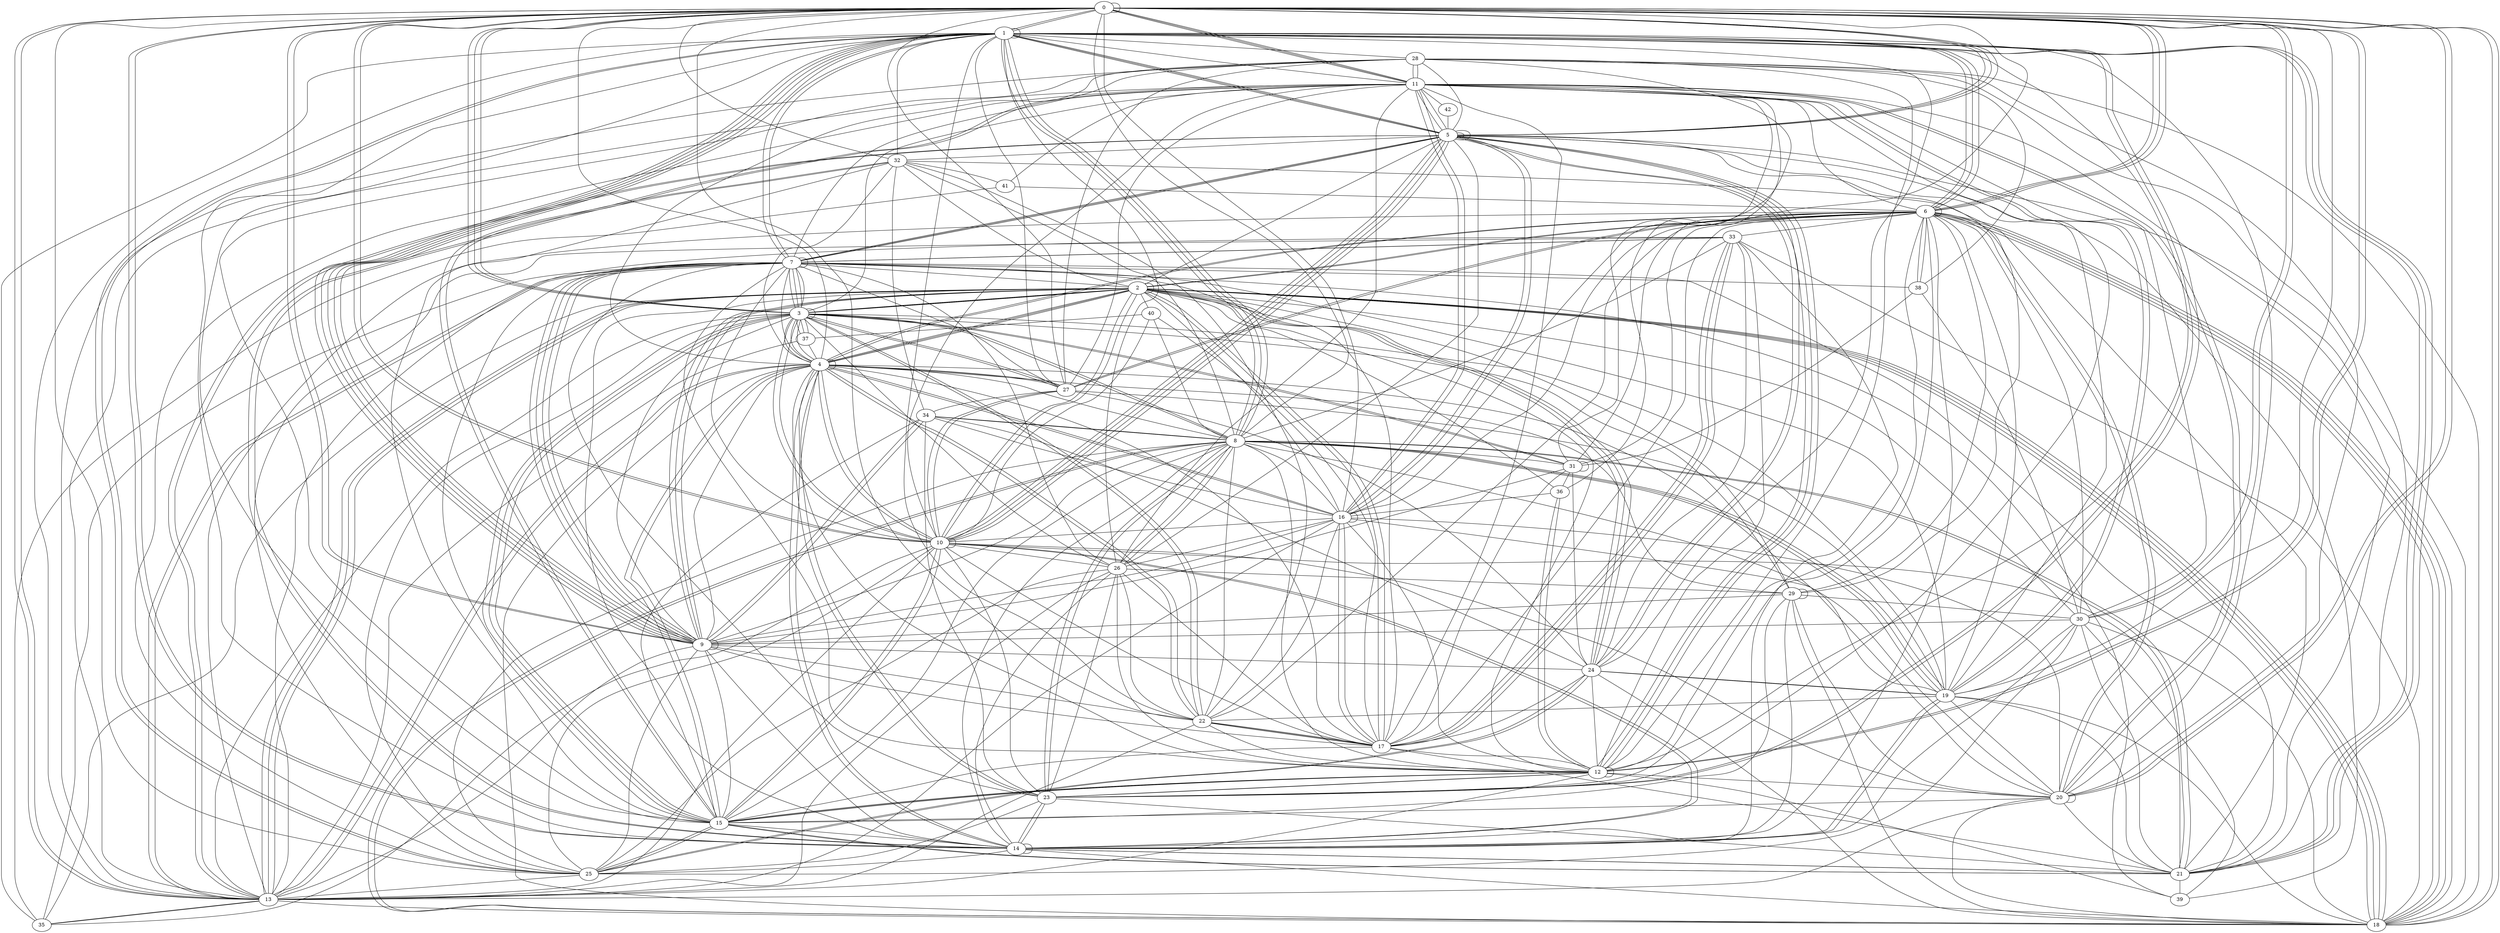 graph G {
0;
1;
2;
3;
4;
5;
6;
7;
8;
9;
10;
11;
12;
13;
14;
15;
16;
17;
18;
19;
20;
21;
22;
23;
24;
25;
26;
27;
28;
29;
30;
31;
32;
33;
34;
35;
36;
37;
38;
39;
40;
41;
42;
25--9 ;
26--14 ;
15--21 ;
12--23 ;
19--11 ;
15--12 ;
4--22 ;
38--30 ;
15--25 ;
17--12 ;
23--14 ;
6--29 ;
5--7 ;
13--6 ;
15--11 ;
5--10 ;
28--12 ;
2--18 ;
7--7 ;
8--3 ;
6--6 ;
1--28 ;
14--25 ;
21--11 ;
27--7 ;
24--2 ;
7--9 ;
0--13 ;
12--33 ;
32--41 ;
34--23 ;
10--4 ;
10--23 ;
26--29 ;
13--18 ;
1--25 ;
2--30 ;
9--24 ;
13--1 ;
25--23 ;
24--1 ;
7--19 ;
0--25 ;
7--3 ;
6--20 ;
2--13 ;
16--16 ;
1--12 ;
19--22 ;
3--37 ;
5--0 ;
4--3 ;
9--0 ;
15--7 ;
11--5 ;
14--30 ;
23--1 ;
11--0 ;
0--3 ;
0--10 ;
13--5 ;
6--1 ;
21--30 ;
15--12 ;
19--18 ;
18--2 ;
5--16 ;
2--24 ;
0--4 ;
39--30 ;
28--20 ;
15--17 ;
4--6 ;
8--4 ;
23--8 ;
22--3 ;
12--16 ;
33--17 ;
12--5 ;
3--9 ;
2--2 ;
5--2 ;
1--5 ;
14--4 ;
21--17 ;
1--7 ;
20--16 ;
33--13 ;
24--12 ;
0--10 ;
15--32 ;
33--24 ;
21--28 ;
26--16 ;
15--4 ;
2--10 ;
20--13 ;
17--26 ;
12--26 ;
4--27 ;
22--9 ;
13--16 ;
20--21 ;
6--30 ;
7--3 ;
7--13 ;
34--16 ;
2--18 ;
13--22 ;
15--21 ;
9--4 ;
7--38 ;
4--15 ;
11--42 ;
5--7 ;
1--8 ;
29--2 ;
17--2 ;
13--35 ;
5--1 ;
22--8 ;
35--2 ;
1--21 ;
25--24 ;
24--19 ;
10--35 ;
8--14 ;
14--19 ;
31--0 ;
7--39 ;
36--12 ;
9--2 ;
19--6 ;
10--10 ;
19--21 ;
4--2 ;
13--2 ;
9--15 ;
17--2 ;
11--17 ;
20--29 ;
21--1 ;
5--32 ;
25--26 ;
8--1 ;
13--0 ;
2--12 ;
2--3 ;
22--12 ;
35--1 ;
7--33 ;
5--10 ;
8--34 ;
11--20 ;
13--37 ;
29--3 ;
23--4 ;
0--12 ;
18--14 ;
6--2 ;
21--10 ;
5--11 ;
19--14 ;
31--3 ;
8--32 ;
40--37 ;
25--11 ;
33--18 ;
6--18 ;
3--27 ;
12--39 ;
0--18 ;
15--11 ;
15--1 ;
35--41 ;
31--17 ;
12--12 ;
27--11 ;
15--10 ;
0--0 ;
27--6 ;
0--30 ;
15--2 ;
5--12 ;
23--4 ;
34--9 ;
32--21 ;
13--3 ;
18--6 ;
9--34 ;
41--6 ;
8--12 ;
4--2 ;
5--29 ;
0--6 ;
12--5 ;
4--17 ;
0--27 ;
24--2 ;
21--39 ;
22--17 ;
1--23 ;
6--18 ;
5--16 ;
40--17 ;
15--3 ;
3--10 ;
4--20 ;
30--18 ;
14--32 ;
1--6 ;
2--32 ;
10--5 ;
7--35 ;
13--26 ;
32--1 ;
9--2 ;
19--20 ;
2--16 ;
5--7 ;
10--2 ;
36--12 ;
9--1 ;
40--8 ;
22--4 ;
20--18 ;
1--0 ;
7--4 ;
0--30 ;
15--28 ;
33--25 ;
31--6 ;
6--14 ;
4--4 ;
5--0 ;
16--11 ;
31--36 ;
14--4 ;
27--6 ;
7--28 ;
24--17 ;
19--27 ;
3--37 ;
37--3 ;
6--11 ;
1--21 ;
0--5 ;
23--6 ;
24--19 ;
19--16 ;
4--6 ;
32--14 ;
11--28 ;
29--14 ;
26--23 ;
2--40 ;
8--31 ;
19--30 ;
16--0 ;
11--23 ;
3--2 ;
1--9 ;
28--18 ;
33--17 ;
41--11 ;
24--34 ;
3--0 ;
2--18 ;
20--11 ;
40--10 ;
10--17 ;
21--7 ;
7--10 ;
21--14 ;
0--6 ;
28--11 ;
25--8 ;
17--7 ;
24--5 ;
17--22 ;
0--12 ;
31--9 ;
18--8 ;
26--1 ;
17--16 ;
9--0 ;
2--9 ;
0--20 ;
32--0 ;
10--3 ;
8--19 ;
16--10 ;
28--13 ;
34--8 ;
28--16 ;
11--31 ;
36--11 ;
5--10 ;
3--4 ;
0--11 ;
8--33 ;
38--31 ;
12--20 ;
6--17 ;
33--14 ;
27--34 ;
3--2 ;
9--7 ;
1--25 ;
16--8 ;
9--9 ;
5--13 ;
11--13 ;
18--5 ;
7--9 ;
7--2 ;
1--5 ;
9--8 ;
3--4 ;
2--36 ;
23--14 ;
10--26 ;
9--1 ;
13--4 ;
3--8 ;
22--16 ;
9--1 ;
29--30 ;
25--10 ;
31--31 ;
20--20 ;
26--22 ;
11--26 ;
5--5 ;
4--28 ;
14--10 ;
20--1 ;
1--9 ;
9--7 ;
24--5 ;
8--26 ;
22--0 ;
7--12 ;
14--10 ;
3--7 ;
15--12 ;
27--4 ;
17--16 ;
1--22 ;
6--22 ;
4--16 ;
3--7 ;
12--6 ;
3--0 ;
14--14 ;
3--27 ;
26--3 ;
17--22 ;
39--5 ;
26--7 ;
19--3 ;
14--1 ;
6--33 ;
38--28 ;
10--27 ;
19--11 ;
1--7 ;
1--27 ;
20--10 ;
30--9 ;
15--8 ;
4--16 ;
42--5 ;
13--4 ;
18--29 ;
4--2 ;
22--3 ;
12--13 ;
10--27 ;
18--6 ;
15--25 ;
30--25 ;
36--16 ;
15--29 ;
0--6 ;
25--13 ;
3--3 ;
8--18 ;
1--1 ;
34--32 ;
2--13 ;
38--6 ;
21--23 ;
18--0 ;
3--25 ;
1--6 ;
10--15 ;
9--17 ;
14--0 ;
20--6 ;
8--21 ;
20--8 ;
27--24 ;
19--8 ;
11--0 ;
5--28 ;
0--19 ;
13--10 ;
4--10 ;
33--7 ;
14--0 ;
22--32 ;
3--15 ;
26--5 ;
16--6 ;
11--1 ;
16--11 ;
0--1 ;
8--1 ;
18--4 ;
9--16 ;
29--4 ;
32--4 ;
24--18 ;
8--0 ;
24--31 ;
3--15 ;
3--11 ;
29--29 ;
19--5 ;
23--12 ;
14--34 ;
38--6 ;
4--12 ;
15--14 ;
33--17 ;
7--13 ;
11--30 ;
23--7 ;
9--14 ;
13--35 ;
5--5 ;
29--9 ;
8--26 ;
13--9 ;
37--4 ;
20--15 ;
10--11 ;
21--8 ;
31--3 ;
27--28 ;
23--8 ;
14--21 ;
8--19 ;
2--6 ;
25--24 ;
0--20 ;
}
